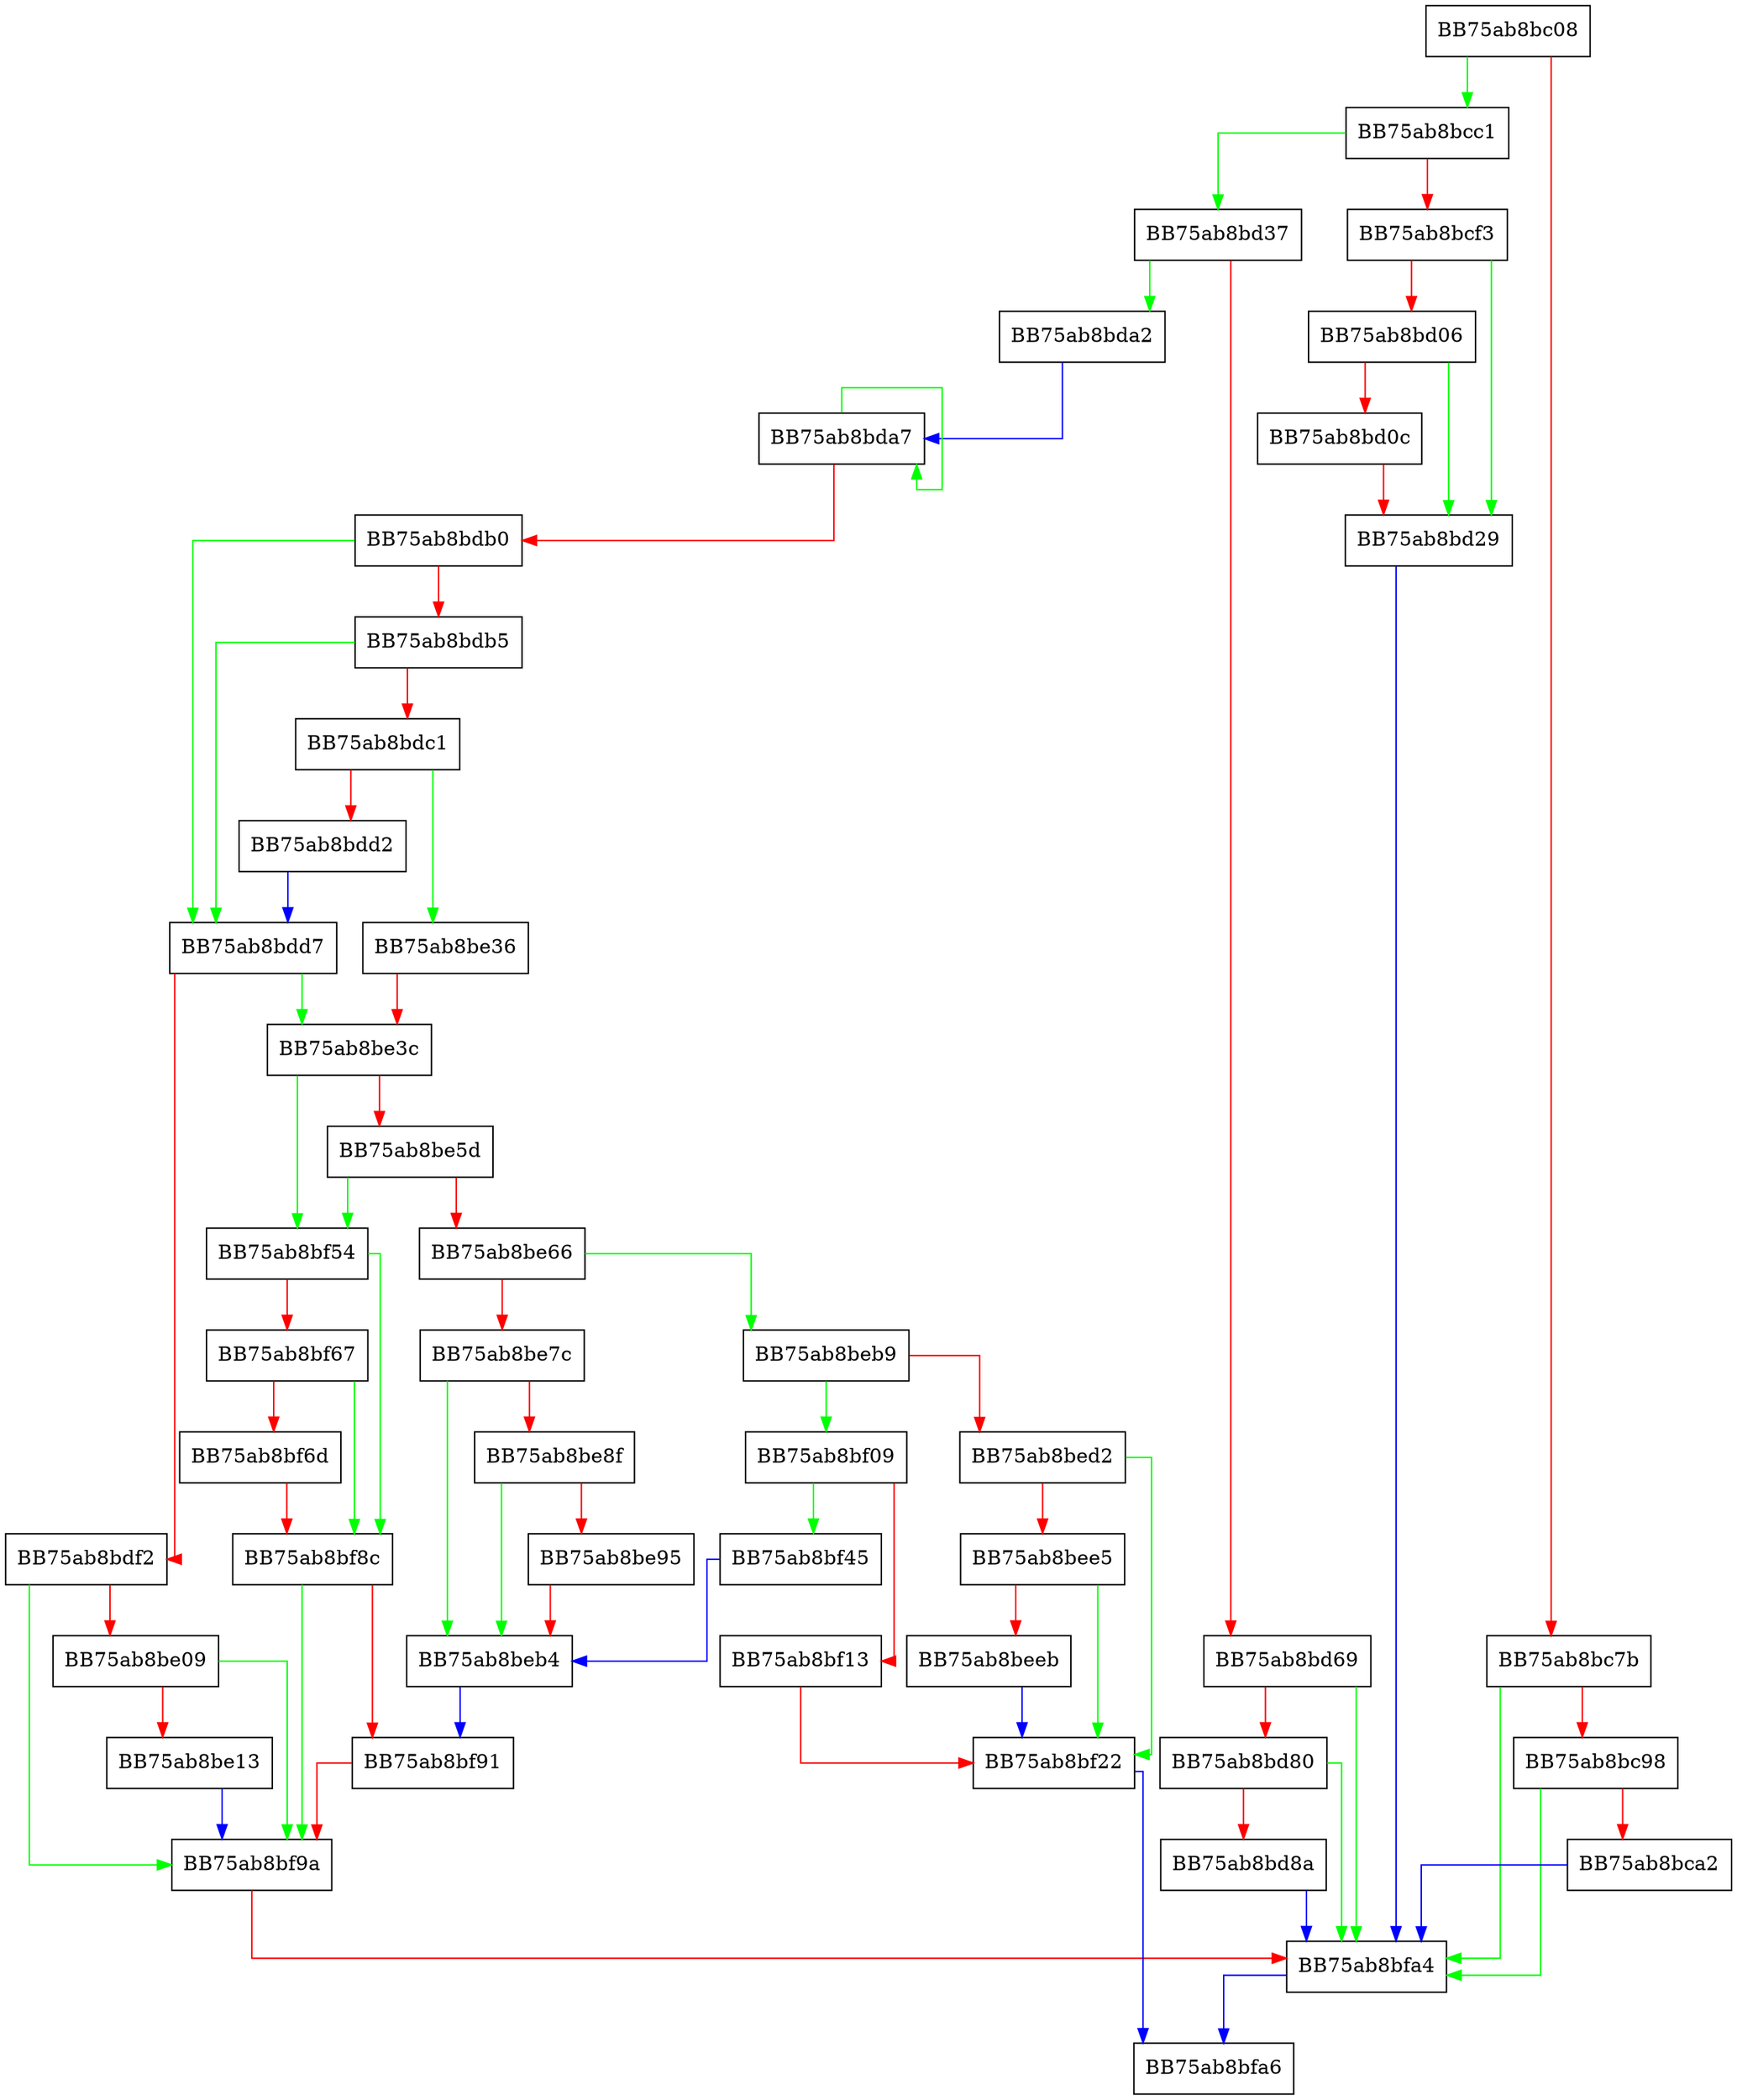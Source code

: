 digraph GetMftTimeStamp {
  node [shape="box"];
  graph [splines=ortho];
  BB75ab8bc08 -> BB75ab8bcc1 [color="green"];
  BB75ab8bc08 -> BB75ab8bc7b [color="red"];
  BB75ab8bc7b -> BB75ab8bfa4 [color="green"];
  BB75ab8bc7b -> BB75ab8bc98 [color="red"];
  BB75ab8bc98 -> BB75ab8bfa4 [color="green"];
  BB75ab8bc98 -> BB75ab8bca2 [color="red"];
  BB75ab8bca2 -> BB75ab8bfa4 [color="blue"];
  BB75ab8bcc1 -> BB75ab8bd37 [color="green"];
  BB75ab8bcc1 -> BB75ab8bcf3 [color="red"];
  BB75ab8bcf3 -> BB75ab8bd29 [color="green"];
  BB75ab8bcf3 -> BB75ab8bd06 [color="red"];
  BB75ab8bd06 -> BB75ab8bd29 [color="green"];
  BB75ab8bd06 -> BB75ab8bd0c [color="red"];
  BB75ab8bd0c -> BB75ab8bd29 [color="red"];
  BB75ab8bd29 -> BB75ab8bfa4 [color="blue"];
  BB75ab8bd37 -> BB75ab8bda2 [color="green"];
  BB75ab8bd37 -> BB75ab8bd69 [color="red"];
  BB75ab8bd69 -> BB75ab8bfa4 [color="green"];
  BB75ab8bd69 -> BB75ab8bd80 [color="red"];
  BB75ab8bd80 -> BB75ab8bfa4 [color="green"];
  BB75ab8bd80 -> BB75ab8bd8a [color="red"];
  BB75ab8bd8a -> BB75ab8bfa4 [color="blue"];
  BB75ab8bda2 -> BB75ab8bda7 [color="blue"];
  BB75ab8bda7 -> BB75ab8bda7 [color="green"];
  BB75ab8bda7 -> BB75ab8bdb0 [color="red"];
  BB75ab8bdb0 -> BB75ab8bdd7 [color="green"];
  BB75ab8bdb0 -> BB75ab8bdb5 [color="red"];
  BB75ab8bdb5 -> BB75ab8bdd7 [color="green"];
  BB75ab8bdb5 -> BB75ab8bdc1 [color="red"];
  BB75ab8bdc1 -> BB75ab8be36 [color="green"];
  BB75ab8bdc1 -> BB75ab8bdd2 [color="red"];
  BB75ab8bdd2 -> BB75ab8bdd7 [color="blue"];
  BB75ab8bdd7 -> BB75ab8be3c [color="green"];
  BB75ab8bdd7 -> BB75ab8bdf2 [color="red"];
  BB75ab8bdf2 -> BB75ab8bf9a [color="green"];
  BB75ab8bdf2 -> BB75ab8be09 [color="red"];
  BB75ab8be09 -> BB75ab8bf9a [color="green"];
  BB75ab8be09 -> BB75ab8be13 [color="red"];
  BB75ab8be13 -> BB75ab8bf9a [color="blue"];
  BB75ab8be36 -> BB75ab8be3c [color="red"];
  BB75ab8be3c -> BB75ab8bf54 [color="green"];
  BB75ab8be3c -> BB75ab8be5d [color="red"];
  BB75ab8be5d -> BB75ab8bf54 [color="green"];
  BB75ab8be5d -> BB75ab8be66 [color="red"];
  BB75ab8be66 -> BB75ab8beb9 [color="green"];
  BB75ab8be66 -> BB75ab8be7c [color="red"];
  BB75ab8be7c -> BB75ab8beb4 [color="green"];
  BB75ab8be7c -> BB75ab8be8f [color="red"];
  BB75ab8be8f -> BB75ab8beb4 [color="green"];
  BB75ab8be8f -> BB75ab8be95 [color="red"];
  BB75ab8be95 -> BB75ab8beb4 [color="red"];
  BB75ab8beb4 -> BB75ab8bf91 [color="blue"];
  BB75ab8beb9 -> BB75ab8bf09 [color="green"];
  BB75ab8beb9 -> BB75ab8bed2 [color="red"];
  BB75ab8bed2 -> BB75ab8bf22 [color="green"];
  BB75ab8bed2 -> BB75ab8bee5 [color="red"];
  BB75ab8bee5 -> BB75ab8bf22 [color="green"];
  BB75ab8bee5 -> BB75ab8beeb [color="red"];
  BB75ab8beeb -> BB75ab8bf22 [color="blue"];
  BB75ab8bf09 -> BB75ab8bf45 [color="green"];
  BB75ab8bf09 -> BB75ab8bf13 [color="red"];
  BB75ab8bf13 -> BB75ab8bf22 [color="red"];
  BB75ab8bf22 -> BB75ab8bfa6 [color="blue"];
  BB75ab8bf45 -> BB75ab8beb4 [color="blue"];
  BB75ab8bf54 -> BB75ab8bf8c [color="green"];
  BB75ab8bf54 -> BB75ab8bf67 [color="red"];
  BB75ab8bf67 -> BB75ab8bf8c [color="green"];
  BB75ab8bf67 -> BB75ab8bf6d [color="red"];
  BB75ab8bf6d -> BB75ab8bf8c [color="red"];
  BB75ab8bf8c -> BB75ab8bf9a [color="green"];
  BB75ab8bf8c -> BB75ab8bf91 [color="red"];
  BB75ab8bf91 -> BB75ab8bf9a [color="red"];
  BB75ab8bf9a -> BB75ab8bfa4 [color="red"];
  BB75ab8bfa4 -> BB75ab8bfa6 [color="blue"];
}